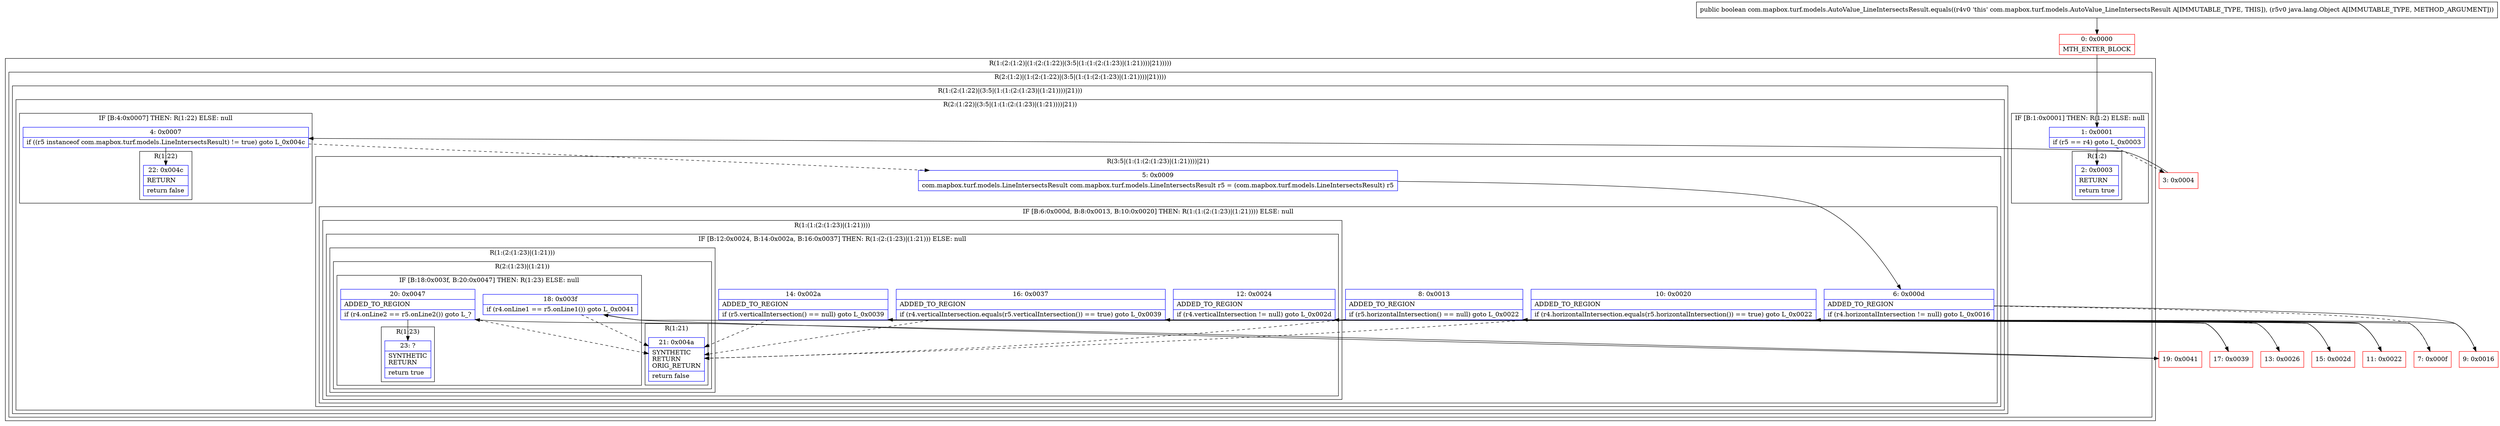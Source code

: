 digraph "CFG forcom.mapbox.turf.models.AutoValue_LineIntersectsResult.equals(Ljava\/lang\/Object;)Z" {
subgraph cluster_Region_683647522 {
label = "R(1:(2:(1:2)|(1:(2:(1:22)|(3:5|(1:(1:(2:(1:23)|(1:21))))|21)))))";
node [shape=record,color=blue];
subgraph cluster_Region_4083075 {
label = "R(2:(1:2)|(1:(2:(1:22)|(3:5|(1:(1:(2:(1:23)|(1:21))))|21))))";
node [shape=record,color=blue];
subgraph cluster_IfRegion_401475197 {
label = "IF [B:1:0x0001] THEN: R(1:2) ELSE: null";
node [shape=record,color=blue];
Node_1 [shape=record,label="{1\:\ 0x0001|if (r5 == r4) goto L_0x0003\l}"];
subgraph cluster_Region_2069617325 {
label = "R(1:2)";
node [shape=record,color=blue];
Node_2 [shape=record,label="{2\:\ 0x0003|RETURN\l|return true\l}"];
}
}
subgraph cluster_Region_773904726 {
label = "R(1:(2:(1:22)|(3:5|(1:(1:(2:(1:23)|(1:21))))|21)))";
node [shape=record,color=blue];
subgraph cluster_Region_1543560004 {
label = "R(2:(1:22)|(3:5|(1:(1:(2:(1:23)|(1:21))))|21))";
node [shape=record,color=blue];
subgraph cluster_IfRegion_993715031 {
label = "IF [B:4:0x0007] THEN: R(1:22) ELSE: null";
node [shape=record,color=blue];
Node_4 [shape=record,label="{4\:\ 0x0007|if ((r5 instanceof com.mapbox.turf.models.LineIntersectsResult) != true) goto L_0x004c\l}"];
subgraph cluster_Region_512870447 {
label = "R(1:22)";
node [shape=record,color=blue];
Node_22 [shape=record,label="{22\:\ 0x004c|RETURN\l|return false\l}"];
}
}
subgraph cluster_Region_571941204 {
label = "R(3:5|(1:(1:(2:(1:23)|(1:21))))|21)";
node [shape=record,color=blue];
Node_5 [shape=record,label="{5\:\ 0x0009|com.mapbox.turf.models.LineIntersectsResult com.mapbox.turf.models.LineIntersectsResult r5 = (com.mapbox.turf.models.LineIntersectsResult) r5\l}"];
subgraph cluster_IfRegion_430379618 {
label = "IF [B:6:0x000d, B:8:0x0013, B:10:0x0020] THEN: R(1:(1:(2:(1:23)|(1:21)))) ELSE: null";
node [shape=record,color=blue];
Node_6 [shape=record,label="{6\:\ 0x000d|ADDED_TO_REGION\l|if (r4.horizontalIntersection != null) goto L_0x0016\l}"];
Node_8 [shape=record,label="{8\:\ 0x0013|ADDED_TO_REGION\l|if (r5.horizontalIntersection() == null) goto L_0x0022\l}"];
Node_10 [shape=record,label="{10\:\ 0x0020|ADDED_TO_REGION\l|if (r4.horizontalIntersection.equals(r5.horizontalIntersection()) == true) goto L_0x0022\l}"];
subgraph cluster_Region_911431874 {
label = "R(1:(1:(2:(1:23)|(1:21))))";
node [shape=record,color=blue];
subgraph cluster_IfRegion_1511191791 {
label = "IF [B:12:0x0024, B:14:0x002a, B:16:0x0037] THEN: R(1:(2:(1:23)|(1:21))) ELSE: null";
node [shape=record,color=blue];
Node_12 [shape=record,label="{12\:\ 0x0024|ADDED_TO_REGION\l|if (r4.verticalIntersection != null) goto L_0x002d\l}"];
Node_14 [shape=record,label="{14\:\ 0x002a|ADDED_TO_REGION\l|if (r5.verticalIntersection() == null) goto L_0x0039\l}"];
Node_16 [shape=record,label="{16\:\ 0x0037|ADDED_TO_REGION\l|if (r4.verticalIntersection.equals(r5.verticalIntersection()) == true) goto L_0x0039\l}"];
subgraph cluster_Region_1825796023 {
label = "R(1:(2:(1:23)|(1:21)))";
node [shape=record,color=blue];
subgraph cluster_Region_10422561 {
label = "R(2:(1:23)|(1:21))";
node [shape=record,color=blue];
subgraph cluster_IfRegion_1892626733 {
label = "IF [B:18:0x003f, B:20:0x0047] THEN: R(1:23) ELSE: null";
node [shape=record,color=blue];
Node_18 [shape=record,label="{18\:\ 0x003f|if (r4.onLine1 == r5.onLine1()) goto L_0x0041\l}"];
Node_20 [shape=record,label="{20\:\ 0x0047|ADDED_TO_REGION\l|if (r4.onLine2 == r5.onLine2()) goto L_?\l}"];
subgraph cluster_Region_274692525 {
label = "R(1:23)";
node [shape=record,color=blue];
Node_23 [shape=record,label="{23\:\ ?|SYNTHETIC\lRETURN\l|return true\l}"];
}
}
subgraph cluster_Region_1021752876 {
label = "R(1:21)";
node [shape=record,color=blue];
Node_21 [shape=record,label="{21\:\ 0x004a|SYNTHETIC\lRETURN\lORIG_RETURN\l|return false\l}"];
}
}
}
}
}
}
Node_21 [shape=record,label="{21\:\ 0x004a|SYNTHETIC\lRETURN\lORIG_RETURN\l|return false\l}"];
}
}
}
}
}
Node_0 [shape=record,color=red,label="{0\:\ 0x0000|MTH_ENTER_BLOCK\l}"];
Node_3 [shape=record,color=red,label="{3\:\ 0x0004}"];
Node_7 [shape=record,color=red,label="{7\:\ 0x000f}"];
Node_9 [shape=record,color=red,label="{9\:\ 0x0016}"];
Node_11 [shape=record,color=red,label="{11\:\ 0x0022}"];
Node_13 [shape=record,color=red,label="{13\:\ 0x0026}"];
Node_15 [shape=record,color=red,label="{15\:\ 0x002d}"];
Node_17 [shape=record,color=red,label="{17\:\ 0x0039}"];
Node_19 [shape=record,color=red,label="{19\:\ 0x0041}"];
MethodNode[shape=record,label="{public boolean com.mapbox.turf.models.AutoValue_LineIntersectsResult.equals((r4v0 'this' com.mapbox.turf.models.AutoValue_LineIntersectsResult A[IMMUTABLE_TYPE, THIS]), (r5v0 java.lang.Object A[IMMUTABLE_TYPE, METHOD_ARGUMENT])) }"];
MethodNode -> Node_0;
Node_1 -> Node_2;
Node_1 -> Node_3[style=dashed];
Node_4 -> Node_5[style=dashed];
Node_4 -> Node_22;
Node_5 -> Node_6;
Node_6 -> Node_7[style=dashed];
Node_6 -> Node_9;
Node_8 -> Node_21[style=dashed];
Node_8 -> Node_11;
Node_10 -> Node_11;
Node_10 -> Node_21[style=dashed];
Node_12 -> Node_13[style=dashed];
Node_12 -> Node_15;
Node_14 -> Node_21[style=dashed];
Node_14 -> Node_17;
Node_16 -> Node_17;
Node_16 -> Node_21[style=dashed];
Node_18 -> Node_19;
Node_18 -> Node_21[style=dashed];
Node_20 -> Node_21[style=dashed];
Node_20 -> Node_23;
Node_0 -> Node_1;
Node_3 -> Node_4;
Node_7 -> Node_8;
Node_9 -> Node_10;
Node_11 -> Node_12;
Node_13 -> Node_14;
Node_15 -> Node_16;
Node_17 -> Node_18;
Node_19 -> Node_20;
}

